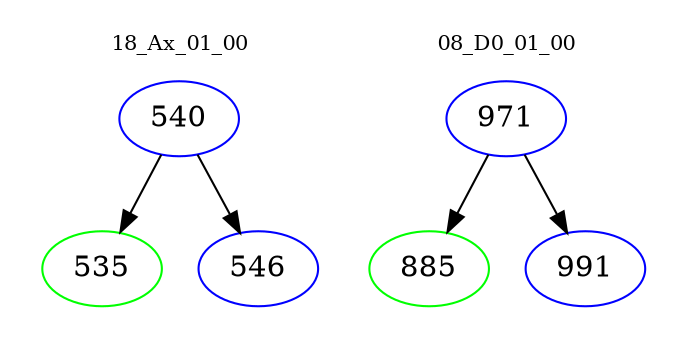 digraph{
subgraph cluster_0 {
color = white
label = "18_Ax_01_00";
fontsize=10;
T0_540 [label="540", color="blue"]
T0_540 -> T0_535 [color="black"]
T0_535 [label="535", color="green"]
T0_540 -> T0_546 [color="black"]
T0_546 [label="546", color="blue"]
}
subgraph cluster_1 {
color = white
label = "08_D0_01_00";
fontsize=10;
T1_971 [label="971", color="blue"]
T1_971 -> T1_885 [color="black"]
T1_885 [label="885", color="green"]
T1_971 -> T1_991 [color="black"]
T1_991 [label="991", color="blue"]
}
}
